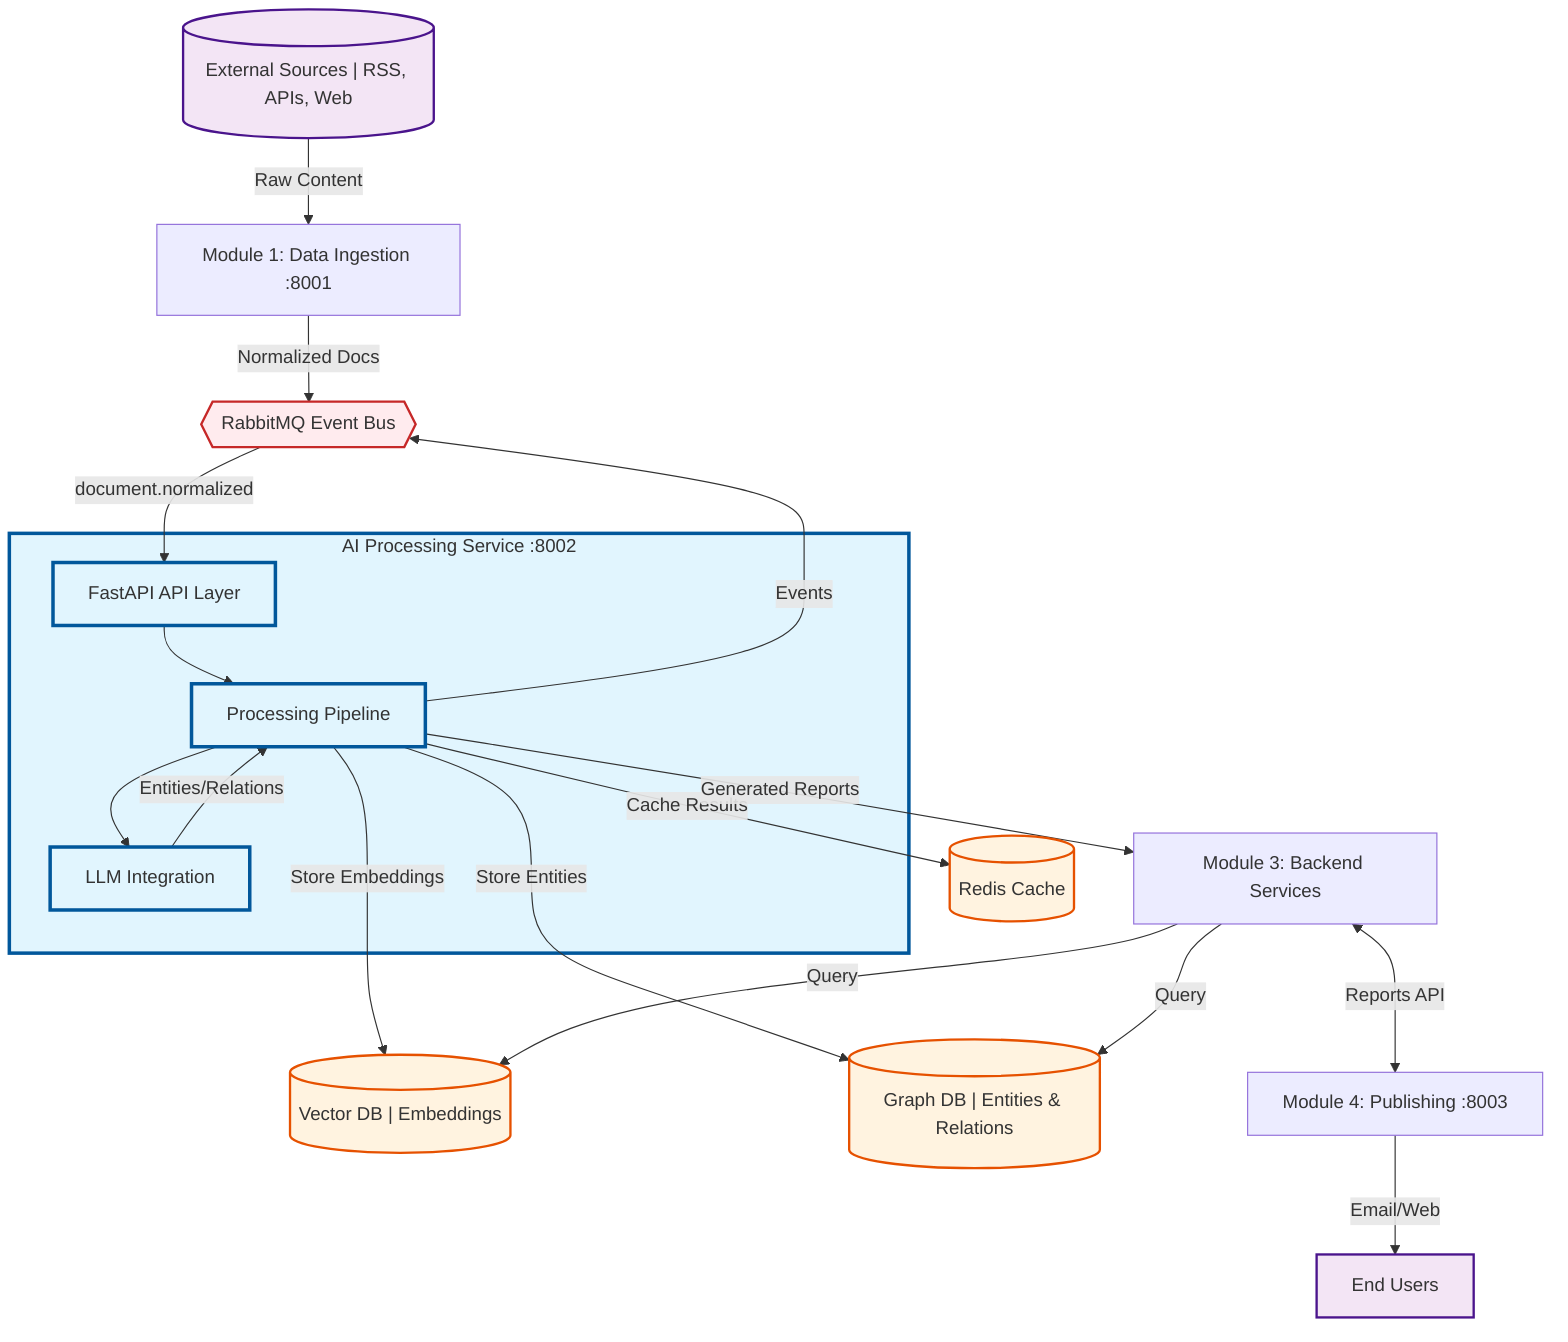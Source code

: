 flowchart TB
    %% External Sources
    Sources[("External Sources | RSS, APIs, Web")]

    %% Module 1: Data Ingestion
    Ingestion["Module 1: Data Ingestion :8001"]

    %% Module 2: AI Processing (OUR MODULE)
    subgraph AIModule["AI Processing Service :8002"]
        API["FastAPI API Layer"]
        Pipeline["Processing Pipeline"]
        LLM["LLM Integration"]
    end

    %% Storage Layer
    Cache[("Redis Cache")]
    VectorDB[("Vector DB | Embeddings")]
    GraphDB[("Graph DB | Entities & Relations")]

    %% Module 3: Backend
    Backend["Module 3: Backend Services"]

    %% Module 4: Publishing
    Publishing["Module 4: Publishing :8003"]

    %% Event Bus
    EventBus{{"RabbitMQ Event Bus"}}

    %% Users
    Users["End Users"]

    %% Data Flow
    Sources -->|Raw Content| Ingestion
    Ingestion -->|Normalized Docs| EventBus
    EventBus -->|document.normalized| API
    API --> Pipeline
    Pipeline --> LLM
    LLM -->|Entities/Relations| Pipeline
    Pipeline -->|Cache Results| Cache
    Pipeline -->|Store Embeddings| VectorDB
    Pipeline -->|Store Entities| GraphDB
    Pipeline -->|Generated Reports| Backend
    Pipeline -->|Events| EventBus
    Backend -->|Query| GraphDB
    Backend -->|Query| VectorDB
    Backend <-->|Reports API| Publishing
    Publishing -->|Email/Web| Users

    %% Styling
    classDef aiModule fill:#e1f5fe,stroke:#01579b,stroke-width:3px
    classDef storage fill:#fff3e0,stroke:#e65100,stroke-width:2px
    classDef external fill:#f3e5f5,stroke:#4a148c,stroke-width:2px
    classDef bus fill:#ffebee,stroke:#c62828,stroke-width:2px

    class AIModule,API,Pipeline,LLM aiModule
    class Cache,VectorDB,GraphDB storage
    class Sources,Users external
    class EventBus bus